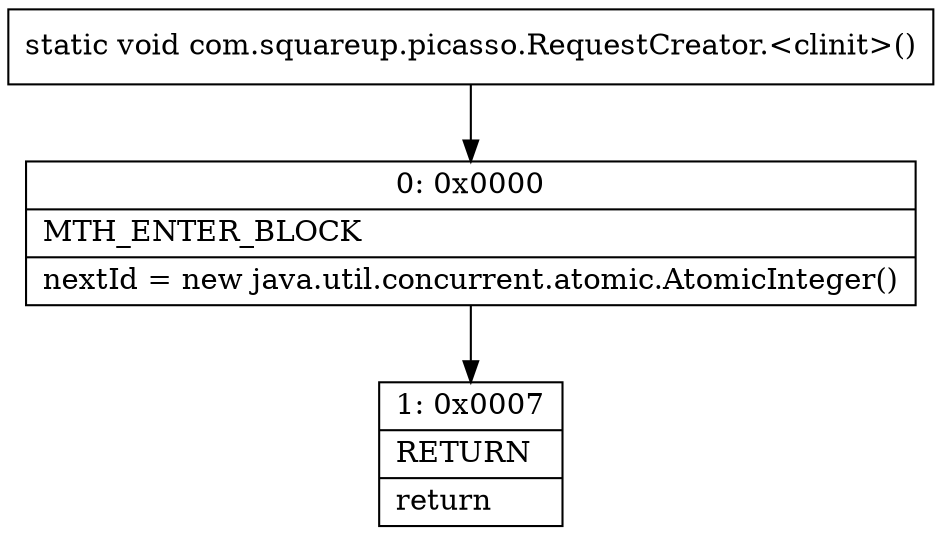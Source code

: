 digraph "CFG forcom.squareup.picasso.RequestCreator.\<clinit\>()V" {
Node_0 [shape=record,label="{0\:\ 0x0000|MTH_ENTER_BLOCK\l|nextId = new java.util.concurrent.atomic.AtomicInteger()\l}"];
Node_1 [shape=record,label="{1\:\ 0x0007|RETURN\l|return\l}"];
MethodNode[shape=record,label="{static void com.squareup.picasso.RequestCreator.\<clinit\>() }"];
MethodNode -> Node_0;
Node_0 -> Node_1;
}

